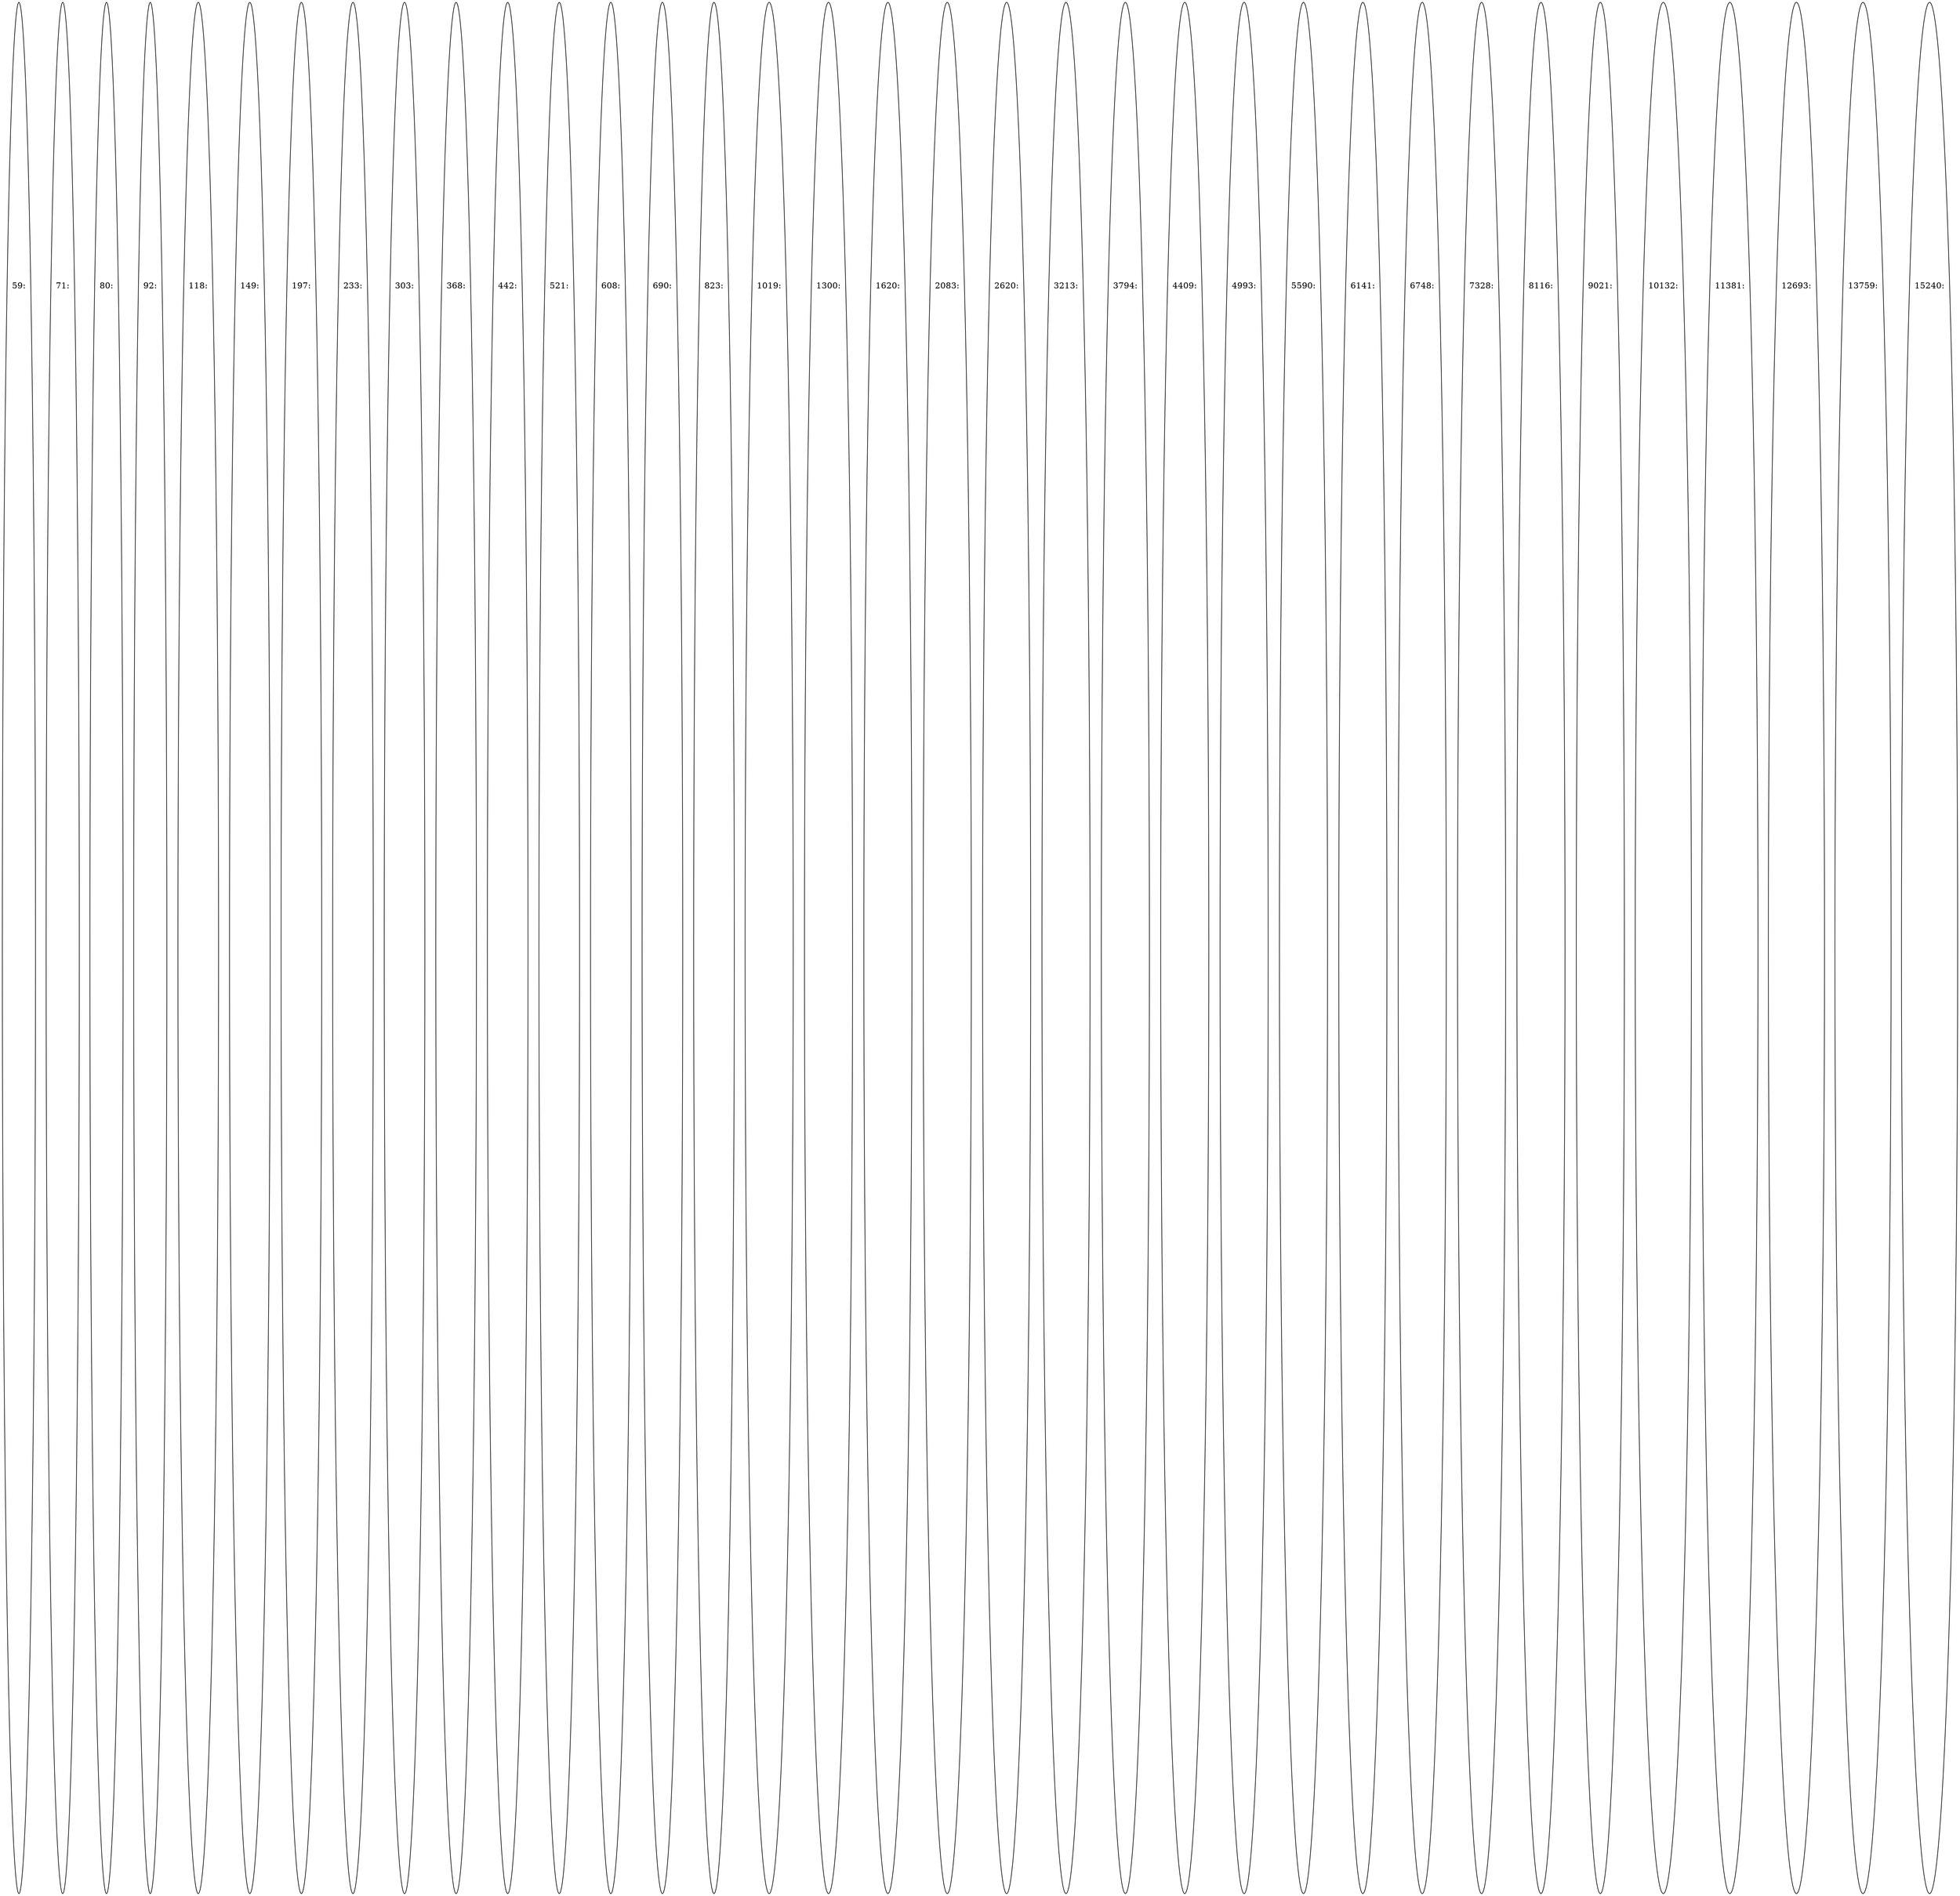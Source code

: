 digraph cpn_tools_graph {
  N59 [label="59:










































































































































"];
  N71 [label="71:










































































































































"];
  N80 [label="80:










































































































































"];
  N92 [label="92:










































































































































"];
  N118 [label="118:










































































































































"];
  N149 [label="149:










































































































































"];
  N197 [label="197:










































































































































"];
  N233 [label="233:










































































































































"];
  N303 [label="303:










































































































































"];
  N368 [label="368:










































































































































"];
  N442 [label="442:










































































































































"];
  N521 [label="521:










































































































































"];
  N608 [label="608:










































































































































"];
  N690 [label="690:










































































































































"];
  N823 [label="823:










































































































































"];
  N1019 [label="1019:










































































































































"];
  N1300 [label="1300:










































































































































"];
  N1620 [label="1620:










































































































































"];
  N2083 [label="2083:










































































































































"];
  N2620 [label="2620:










































































































































"];
  N3213 [label="3213:










































































































































"];
  N3794 [label="3794:










































































































































"];
  N4409 [label="4409:










































































































































"];
  N4993 [label="4993:










































































































































"];
  N5590 [label="5590:










































































































































"];
  N6141 [label="6141:










































































































































"];
  N6748 [label="6748:










































































































































"];
  N7328 [label="7328:










































































































































"];
  N8116 [label="8116:










































































































































"];
  N9021 [label="9021:










































































































































"];
  N10132 [label="10132:










































































































































"];
  N11381 [label="11381:










































































































































"];
  N12693 [label="12693:










































































































































"];
  N13759 [label="13759:










































































































































"];
  N15240 [label="15240:










































































































































"];
}
